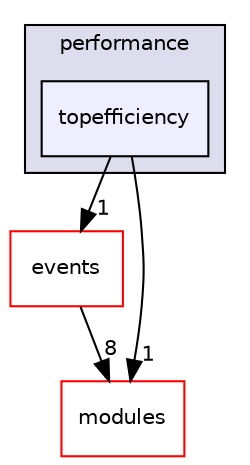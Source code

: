 digraph "topefficiency" {
  compound=true
  node [ fontsize="10", fontname="Helvetica"];
  edge [ labelfontsize="10", labelfontname="Helvetica"];
  subgraph clusterdir_78ba40dc50ffb3b1bf0fad1c3ea3e55e {
    graph [ bgcolor="#ddddee", pencolor="black", label="performance" fontname="Helvetica", fontsize="10", URL="dir_78ba40dc50ffb3b1bf0fad1c3ea3e55e.html"]
  dir_baeed733e380c0efeb0e9615497009f8 [shape=box, label="topefficiency", style="filled", fillcolor="#eeeeff", pencolor="black", URL="dir_baeed733e380c0efeb0e9615497009f8.html"];
  }
  dir_8c49963344259a26845032e86c0550c4 [shape=box label="events" fillcolor="white" style="filled" color="red" URL="dir_8c49963344259a26845032e86c0550c4.html"];
  dir_ee3c23494b4011e6a628e4900ef262df [shape=box label="modules" fillcolor="white" style="filled" color="red" URL="dir_ee3c23494b4011e6a628e4900ef262df.html"];
  dir_8c49963344259a26845032e86c0550c4->dir_ee3c23494b4011e6a628e4900ef262df [headlabel="8", labeldistance=1.5 headhref="dir_000019_000074.html"];
  dir_baeed733e380c0efeb0e9615497009f8->dir_8c49963344259a26845032e86c0550c4 [headlabel="1", labeldistance=1.5 headhref="dir_000050_000019.html"];
  dir_baeed733e380c0efeb0e9615497009f8->dir_ee3c23494b4011e6a628e4900ef262df [headlabel="1", labeldistance=1.5 headhref="dir_000050_000074.html"];
}
